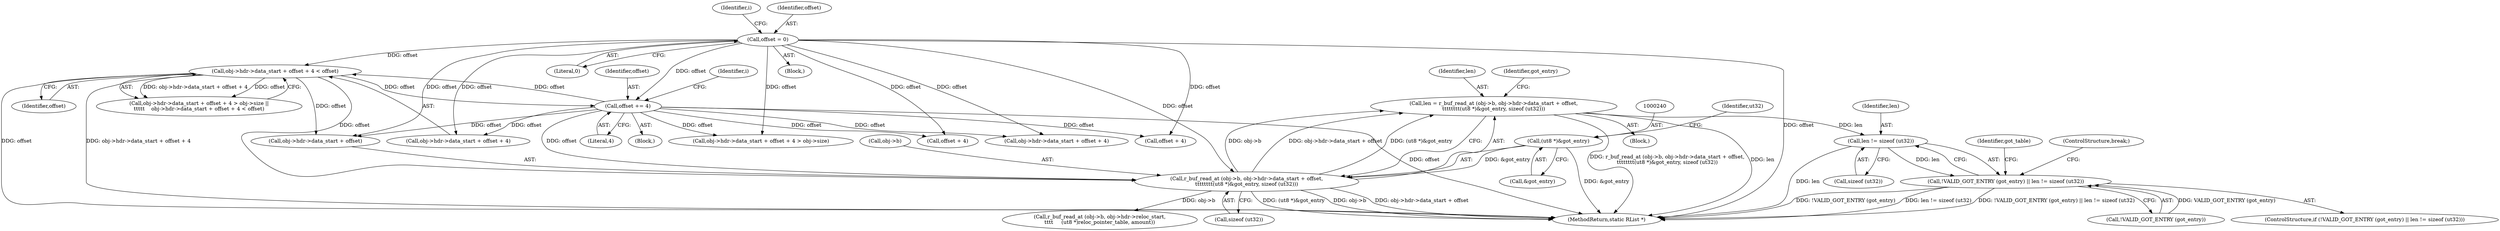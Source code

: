 digraph "0_radare2_72794dc3523bbd5bb370de3c5857cb736c387e18_0@API" {
"1000226" [label="(Call,len = r_buf_read_at (obj->b, obj->hdr->data_start + offset,\n\t\t\t\t\t\t\t\t(ut8 *)&got_entry, sizeof (ut32)))"];
"1000228" [label="(Call,r_buf_read_at (obj->b, obj->hdr->data_start + offset,\n\t\t\t\t\t\t\t\t(ut8 *)&got_entry, sizeof (ut32)))"];
"1000213" [label="(Call,obj->hdr->data_start + offset + 4 < offset)"];
"1000180" [label="(Call,offset = 0)"];
"1000191" [label="(Call,offset += 4)"];
"1000239" [label="(Call,(ut8 *)&got_entry)"];
"1000250" [label="(Call,len != sizeof (ut32))"];
"1000246" [label="(Call,!VALID_GOT_ENTRY (got_entry) || len != sizeof (ut32))"];
"1000182" [label="(Literal,0)"];
"1000250" [label="(Call,len != sizeof (ut32))"];
"1000196" [label="(Block,)"];
"1000243" [label="(Call,sizeof (ut32))"];
"1000220" [label="(Call,offset + 4)"];
"1000247" [label="(Call,!VALID_GOT_ENTRY (got_entry))"];
"1000246" [label="(Call,!VALID_GOT_ENTRY (got_entry) || len != sizeof (ut32))"];
"1000191" [label="(Call,offset += 4)"];
"1000232" [label="(Call,obj->hdr->data_start + offset)"];
"1000223" [label="(Identifier,offset)"];
"1000252" [label="(Call,sizeof (ut32))"];
"1000249" [label="(Identifier,got_entry)"];
"1000180" [label="(Call,offset = 0)"];
"1000213" [label="(Call,obj->hdr->data_start + offset + 4 < offset)"];
"1000251" [label="(Identifier,len)"];
"1000190" [label="(Block,)"];
"1000214" [label="(Call,obj->hdr->data_start + offset + 4)"];
"1000391" [label="(Call,r_buf_read_at (obj->b, obj->hdr->reloc_start,\n\t\t\t\t     (ut8 *)reloc_pointer_table, amount))"];
"1000200" [label="(Call,obj->hdr->data_start + offset + 4 > obj->size)"];
"1000245" [label="(ControlStructure,if (!VALID_GOT_ENTRY (got_entry) || len != sizeof (ut32)))"];
"1000178" [label="(Block,)"];
"1000229" [label="(Call,obj->b)"];
"1000207" [label="(Call,offset + 4)"];
"1000255" [label="(ControlStructure,break;)"];
"1000228" [label="(Call,r_buf_read_at (obj->b, obj->hdr->data_start + offset,\n\t\t\t\t\t\t\t\t(ut8 *)&got_entry, sizeof (ut32)))"];
"1000241" [label="(Call,&got_entry)"];
"1000244" [label="(Identifier,ut32)"];
"1000195" [label="(Identifier,i)"];
"1000201" [label="(Call,obj->hdr->data_start + offset + 4)"];
"1000226" [label="(Call,len = r_buf_read_at (obj->b, obj->hdr->data_start + offset,\n\t\t\t\t\t\t\t\t(ut8 *)&got_entry, sizeof (ut32)))"];
"1000192" [label="(Identifier,offset)"];
"1000259" [label="(Identifier,got_table)"];
"1000185" [label="(Identifier,i)"];
"1000199" [label="(Call,obj->hdr->data_start + offset + 4 > obj->size ||\n\t\t\t\t\t    obj->hdr->data_start + offset + 4 < offset)"];
"1000193" [label="(Literal,4)"];
"1000239" [label="(Call,(ut8 *)&got_entry)"];
"1000181" [label="(Identifier,offset)"];
"1000227" [label="(Identifier,len)"];
"1000568" [label="(MethodReturn,static RList *)"];
"1000226" -> "1000196"  [label="AST: "];
"1000226" -> "1000228"  [label="CFG: "];
"1000227" -> "1000226"  [label="AST: "];
"1000228" -> "1000226"  [label="AST: "];
"1000249" -> "1000226"  [label="CFG: "];
"1000226" -> "1000568"  [label="DDG: len"];
"1000226" -> "1000568"  [label="DDG: r_buf_read_at (obj->b, obj->hdr->data_start + offset,\n\t\t\t\t\t\t\t\t(ut8 *)&got_entry, sizeof (ut32))"];
"1000228" -> "1000226"  [label="DDG: obj->b"];
"1000228" -> "1000226"  [label="DDG: obj->hdr->data_start + offset"];
"1000228" -> "1000226"  [label="DDG: (ut8 *)&got_entry"];
"1000226" -> "1000250"  [label="DDG: len"];
"1000228" -> "1000243"  [label="CFG: "];
"1000229" -> "1000228"  [label="AST: "];
"1000232" -> "1000228"  [label="AST: "];
"1000239" -> "1000228"  [label="AST: "];
"1000243" -> "1000228"  [label="AST: "];
"1000228" -> "1000568"  [label="DDG: (ut8 *)&got_entry"];
"1000228" -> "1000568"  [label="DDG: obj->b"];
"1000228" -> "1000568"  [label="DDG: obj->hdr->data_start + offset"];
"1000213" -> "1000228"  [label="DDG: offset"];
"1000180" -> "1000228"  [label="DDG: offset"];
"1000191" -> "1000228"  [label="DDG: offset"];
"1000239" -> "1000228"  [label="DDG: &got_entry"];
"1000228" -> "1000391"  [label="DDG: obj->b"];
"1000213" -> "1000199"  [label="AST: "];
"1000213" -> "1000223"  [label="CFG: "];
"1000214" -> "1000213"  [label="AST: "];
"1000223" -> "1000213"  [label="AST: "];
"1000199" -> "1000213"  [label="CFG: "];
"1000213" -> "1000568"  [label="DDG: offset"];
"1000213" -> "1000568"  [label="DDG: obj->hdr->data_start + offset + 4"];
"1000213" -> "1000191"  [label="DDG: offset"];
"1000213" -> "1000199"  [label="DDG: obj->hdr->data_start + offset + 4"];
"1000213" -> "1000199"  [label="DDG: offset"];
"1000180" -> "1000213"  [label="DDG: offset"];
"1000191" -> "1000213"  [label="DDG: offset"];
"1000213" -> "1000232"  [label="DDG: offset"];
"1000180" -> "1000178"  [label="AST: "];
"1000180" -> "1000182"  [label="CFG: "];
"1000181" -> "1000180"  [label="AST: "];
"1000182" -> "1000180"  [label="AST: "];
"1000185" -> "1000180"  [label="CFG: "];
"1000180" -> "1000568"  [label="DDG: offset"];
"1000180" -> "1000191"  [label="DDG: offset"];
"1000180" -> "1000200"  [label="DDG: offset"];
"1000180" -> "1000201"  [label="DDG: offset"];
"1000180" -> "1000207"  [label="DDG: offset"];
"1000180" -> "1000214"  [label="DDG: offset"];
"1000180" -> "1000220"  [label="DDG: offset"];
"1000180" -> "1000232"  [label="DDG: offset"];
"1000191" -> "1000190"  [label="AST: "];
"1000191" -> "1000193"  [label="CFG: "];
"1000192" -> "1000191"  [label="AST: "];
"1000193" -> "1000191"  [label="AST: "];
"1000195" -> "1000191"  [label="CFG: "];
"1000191" -> "1000568"  [label="DDG: offset"];
"1000191" -> "1000200"  [label="DDG: offset"];
"1000191" -> "1000201"  [label="DDG: offset"];
"1000191" -> "1000207"  [label="DDG: offset"];
"1000191" -> "1000214"  [label="DDG: offset"];
"1000191" -> "1000220"  [label="DDG: offset"];
"1000191" -> "1000232"  [label="DDG: offset"];
"1000239" -> "1000241"  [label="CFG: "];
"1000240" -> "1000239"  [label="AST: "];
"1000241" -> "1000239"  [label="AST: "];
"1000244" -> "1000239"  [label="CFG: "];
"1000239" -> "1000568"  [label="DDG: &got_entry"];
"1000250" -> "1000246"  [label="AST: "];
"1000250" -> "1000252"  [label="CFG: "];
"1000251" -> "1000250"  [label="AST: "];
"1000252" -> "1000250"  [label="AST: "];
"1000246" -> "1000250"  [label="CFG: "];
"1000250" -> "1000568"  [label="DDG: len"];
"1000250" -> "1000246"  [label="DDG: len"];
"1000246" -> "1000245"  [label="AST: "];
"1000246" -> "1000247"  [label="CFG: "];
"1000247" -> "1000246"  [label="AST: "];
"1000255" -> "1000246"  [label="CFG: "];
"1000259" -> "1000246"  [label="CFG: "];
"1000246" -> "1000568"  [label="DDG: len != sizeof (ut32)"];
"1000246" -> "1000568"  [label="DDG: !VALID_GOT_ENTRY (got_entry) || len != sizeof (ut32)"];
"1000246" -> "1000568"  [label="DDG: !VALID_GOT_ENTRY (got_entry)"];
"1000247" -> "1000246"  [label="DDG: VALID_GOT_ENTRY (got_entry)"];
}
